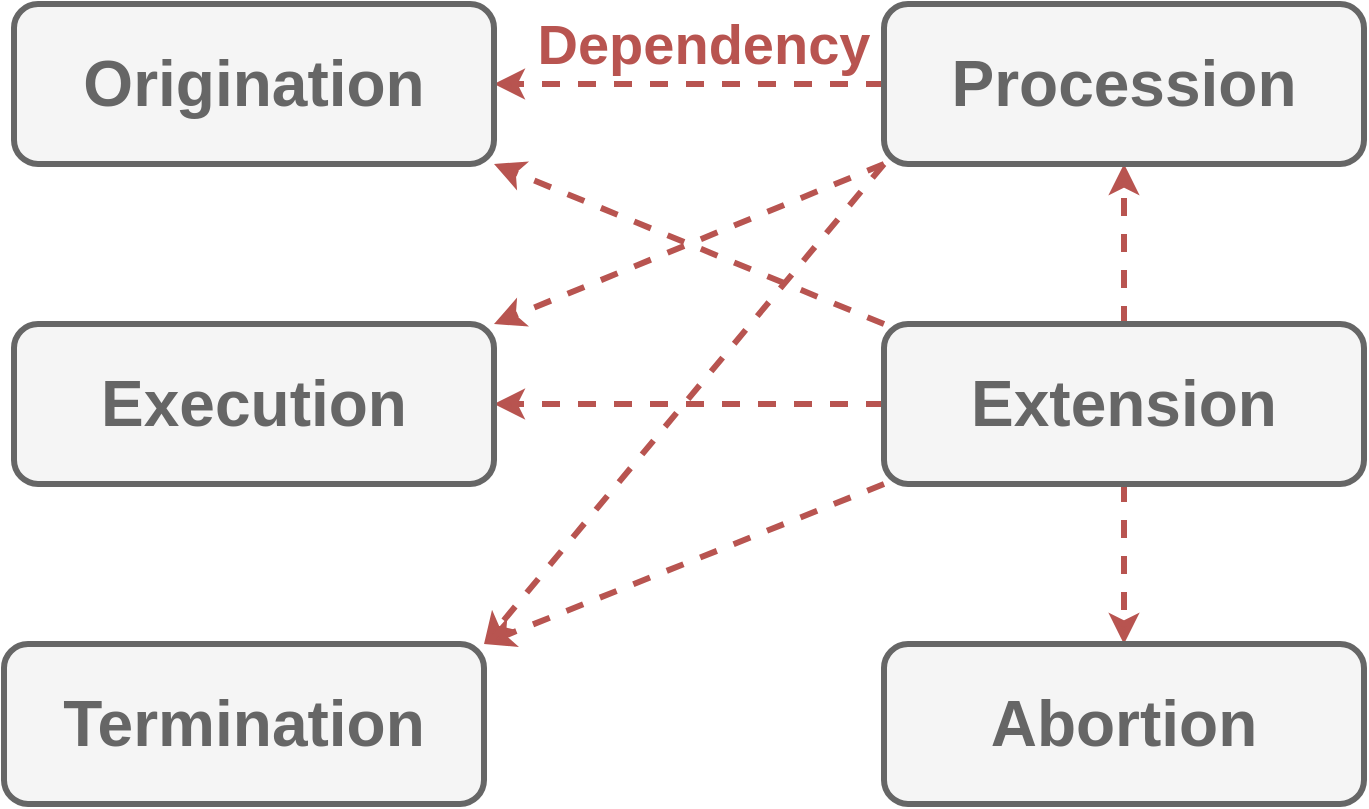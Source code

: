 <mxfile version="14.8.6" type="google"><diagram id="gIC-P3XVZgYCY64oVcCS" name="Page-1"><mxGraphModel dx="1422" dy="762" grid="1" gridSize="10" guides="1" tooltips="1" connect="1" arrows="1" fold="1" page="1" pageScale="1" pageWidth="827" pageHeight="1169" math="0" shadow="0"><root><mxCell id="0"/><mxCell id="1" parent="0"/><mxCell id="AwhOf1gein58tBQgA_gX-3" value="" style="endArrow=classic;html=1;fillColor=#f8cecc;strokeColor=#b85450;strokeWidth=3;dashed=1;exitX=0;exitY=1;exitDx=0;exitDy=0;entryX=1;entryY=0;entryDx=0;entryDy=0;" parent="1" source="hqkxa886T-efN8nog71t-2" target="AwhOf1gein58tBQgA_gX-2" edge="1"><mxGeometry width="50" height="50" relative="1" as="geometry"><mxPoint x="335" y="-100" as="sourcePoint"/><mxPoint x="530" y="320" as="targetPoint"/></mxGeometry></mxCell><mxCell id="AwhOf1gein58tBQgA_gX-5" value="&lt;b&gt;&lt;font style=&quot;font-size: 28px&quot; color=&quot;#b85450&quot;&gt;Dependency&lt;/font&gt;&lt;/b&gt;" style="text;html=1;align=center;verticalAlign=middle;whiteSpace=wrap;rounded=0;" parent="1" vertex="1"><mxGeometry x="500" y="160" width="180" height="40" as="geometry"/></mxCell><mxCell id="hqkxa886T-efN8nog71t-5" value="" style="endArrow=classic;html=1;fillColor=#f8cecc;strokeColor=#b85450;strokeWidth=3;dashed=1;entryX=1;entryY=0;entryDx=0;entryDy=0;" edge="1" parent="1" target="AwhOf1gein58tBQgA_gX-1"><mxGeometry width="50" height="50" relative="1" as="geometry"><mxPoint x="680" y="240" as="sourcePoint"/><mxPoint x="490" y="290" as="targetPoint"/></mxGeometry></mxCell><mxCell id="hqkxa886T-efN8nog71t-6" value="" style="endArrow=classic;html=1;fillColor=#f8cecc;strokeColor=#b85450;strokeWidth=3;dashed=1;exitX=0;exitY=0.5;exitDx=0;exitDy=0;entryX=1;entryY=0.5;entryDx=0;entryDy=0;" edge="1" parent="1" source="hqkxa886T-efN8nog71t-2" target="hqkxa886T-efN8nog71t-1"><mxGeometry width="50" height="50" relative="1" as="geometry"><mxPoint x="500" y="220" as="sourcePoint"/><mxPoint x="480" y="200" as="targetPoint"/></mxGeometry></mxCell><mxCell id="hqkxa886T-efN8nog71t-7" value="" style="endArrow=classic;html=1;fillColor=#f8cecc;strokeColor=#b85450;strokeWidth=3;dashed=1;entryX=0.5;entryY=1;entryDx=0;entryDy=0;exitX=0.5;exitY=0;exitDx=0;exitDy=0;" edge="1" parent="1" source="hqkxa886T-efN8nog71t-4" target="hqkxa886T-efN8nog71t-2"><mxGeometry width="50" height="50" relative="1" as="geometry"><mxPoint x="690" y="250" as="sourcePoint"/><mxPoint x="479.92" y="492" as="targetPoint"/></mxGeometry></mxCell><mxCell id="hqkxa886T-efN8nog71t-8" value="" style="endArrow=classic;html=1;fillColor=#f8cecc;strokeColor=#b85450;strokeWidth=3;dashed=1;entryX=0.5;entryY=0;entryDx=0;entryDy=0;" edge="1" parent="1" source="hqkxa886T-efN8nog71t-4" target="hqkxa886T-efN8nog71t-3"><mxGeometry width="50" height="50" relative="1" as="geometry"><mxPoint x="700" y="260" as="sourcePoint"/><mxPoint x="489.92" y="502" as="targetPoint"/></mxGeometry></mxCell><mxCell id="hqkxa886T-efN8nog71t-10" value="" style="endArrow=classic;html=1;fillColor=#f8cecc;strokeColor=#b85450;strokeWidth=3;dashed=1;entryX=1;entryY=0.5;entryDx=0;entryDy=0;exitX=0;exitY=0.5;exitDx=0;exitDy=0;" edge="1" parent="1" source="hqkxa886T-efN8nog71t-4" target="AwhOf1gein58tBQgA_gX-2"><mxGeometry width="50" height="50" relative="1" as="geometry"><mxPoint x="810" y="410" as="sourcePoint"/><mxPoint x="810" y="490" as="targetPoint"/></mxGeometry></mxCell><mxCell id="hqkxa886T-efN8nog71t-11" value="" style="endArrow=classic;html=1;fillColor=#f8cecc;strokeColor=#b85450;strokeWidth=3;dashed=1;exitX=0;exitY=1;exitDx=0;exitDy=0;entryX=1;entryY=0;entryDx=0;entryDy=0;" edge="1" parent="1" source="hqkxa886T-efN8nog71t-4" target="AwhOf1gein58tBQgA_gX-1"><mxGeometry width="50" height="50" relative="1" as="geometry"><mxPoint x="820" y="420" as="sourcePoint"/><mxPoint x="500" y="510" as="targetPoint"/></mxGeometry></mxCell><mxCell id="hqkxa886T-efN8nog71t-12" value="" style="endArrow=classic;html=1;fillColor=#f8cecc;strokeColor=#b85450;strokeWidth=3;dashed=1;entryX=1;entryY=1;entryDx=0;entryDy=0;exitX=0;exitY=0;exitDx=0;exitDy=0;" edge="1" parent="1" source="hqkxa886T-efN8nog71t-4" target="hqkxa886T-efN8nog71t-1"><mxGeometry width="50" height="50" relative="1" as="geometry"><mxPoint x="830" y="430" as="sourcePoint"/><mxPoint x="830" y="510" as="targetPoint"/></mxGeometry></mxCell><mxCell id="AwhOf1gein58tBQgA_gX-1" value="&lt;font style=&quot;font-size: 32px&quot; color=&quot;#666666&quot;&gt;&lt;b&gt;Termination&lt;br&gt;&lt;/b&gt;&lt;/font&gt;" style="rounded=1;whiteSpace=wrap;html=1;fillColor=#f5f5f5;strokeColor=#666666;strokeWidth=3;fontColor=#333333;" parent="1" vertex="1"><mxGeometry x="240" y="480" width="240" height="80" as="geometry"/></mxCell><mxCell id="AwhOf1gein58tBQgA_gX-2" value="&lt;font style=&quot;font-size: 32px&quot; color=&quot;#666666&quot;&gt;&lt;b&gt;Execution&lt;/b&gt;&lt;/font&gt;" style="rounded=1;whiteSpace=wrap;html=1;fillColor=#f5f5f5;strokeColor=#666666;strokeWidth=3;fontColor=#333333;" parent="1" vertex="1"><mxGeometry x="245" y="320" width="240" height="80" as="geometry"/></mxCell><mxCell id="hqkxa886T-efN8nog71t-1" value="&lt;font style=&quot;font-size: 32px&quot; color=&quot;#666666&quot;&gt;&lt;b&gt;Origination&lt;/b&gt;&lt;/font&gt;" style="rounded=1;whiteSpace=wrap;html=1;fillColor=#f5f5f5;strokeColor=#666666;strokeWidth=3;fontColor=#333333;" vertex="1" parent="1"><mxGeometry x="245" y="160" width="240" height="80" as="geometry"/></mxCell><mxCell id="hqkxa886T-efN8nog71t-2" value="&lt;font color=&quot;#666666&quot;&gt;&lt;span style=&quot;font-size: 32px&quot;&gt;&lt;b&gt;Procession&lt;/b&gt;&lt;/span&gt;&lt;br&gt;&lt;/font&gt;" style="rounded=1;whiteSpace=wrap;html=1;fillColor=#f5f5f5;strokeColor=#666666;strokeWidth=3;fontColor=#333333;" vertex="1" parent="1"><mxGeometry x="680" y="160" width="240" height="80" as="geometry"/></mxCell><mxCell id="hqkxa886T-efN8nog71t-3" value="&lt;font style=&quot;font-size: 32px&quot; color=&quot;#666666&quot;&gt;&lt;b&gt;Abortion&lt;/b&gt;&lt;/font&gt;" style="rounded=1;whiteSpace=wrap;html=1;fillColor=#f5f5f5;strokeColor=#666666;strokeWidth=3;fontColor=#333333;" vertex="1" parent="1"><mxGeometry x="680" y="480" width="240" height="80" as="geometry"/></mxCell><mxCell id="hqkxa886T-efN8nog71t-4" value="&lt;font style=&quot;font-size: 32px&quot; color=&quot;#666666&quot;&gt;&lt;b&gt;Extension&lt;/b&gt;&lt;/font&gt;" style="rounded=1;whiteSpace=wrap;html=1;fillColor=#f5f5f5;strokeColor=#666666;strokeWidth=3;fontColor=#333333;" vertex="1" parent="1"><mxGeometry x="680" y="320" width="240" height="80" as="geometry"/></mxCell></root></mxGraphModel></diagram></mxfile>